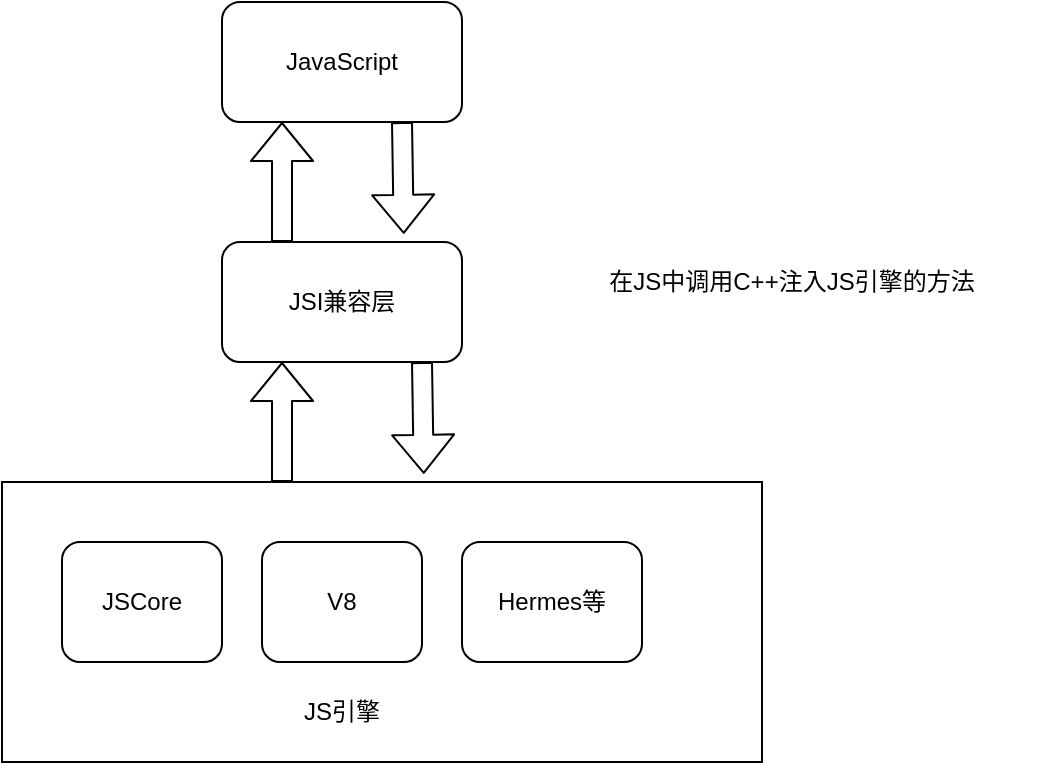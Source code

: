 <mxfile>
    <diagram id="I7O3Qhy_XwQsBlH62RXv" name="第 1 页">
        <mxGraphModel dx="697" dy="444" grid="1" gridSize="10" guides="1" tooltips="1" connect="1" arrows="1" fold="1" page="1" pageScale="1" pageWidth="827" pageHeight="1169" math="0" shadow="0">
            <root>
                <mxCell id="0"/>
                <mxCell id="1" parent="0"/>
                <mxCell id="2" value="JavaScript" style="rounded=1;whiteSpace=wrap;html=1;" vertex="1" parent="1">
                    <mxGeometry x="190" y="20" width="120" height="60" as="geometry"/>
                </mxCell>
                <mxCell id="3" value="JSI兼容层" style="rounded=1;whiteSpace=wrap;html=1;" vertex="1" parent="1">
                    <mxGeometry x="190" y="140" width="120" height="60" as="geometry"/>
                </mxCell>
                <mxCell id="6" value="" style="rounded=0;whiteSpace=wrap;html=1;" vertex="1" parent="1">
                    <mxGeometry x="80" y="260" width="380" height="140" as="geometry"/>
                </mxCell>
                <mxCell id="7" value="JSCore" style="rounded=1;whiteSpace=wrap;html=1;" vertex="1" parent="1">
                    <mxGeometry x="110" y="290" width="80" height="60" as="geometry"/>
                </mxCell>
                <mxCell id="8" value="V8" style="rounded=1;whiteSpace=wrap;html=1;" vertex="1" parent="1">
                    <mxGeometry x="210" y="290" width="80" height="60" as="geometry"/>
                </mxCell>
                <mxCell id="9" value="Hermes等" style="rounded=1;whiteSpace=wrap;html=1;" vertex="1" parent="1">
                    <mxGeometry x="310" y="290" width="90" height="60" as="geometry"/>
                </mxCell>
                <mxCell id="10" value="JS引擎" style="text;html=1;strokeColor=none;fillColor=none;align=center;verticalAlign=middle;whiteSpace=wrap;rounded=0;" vertex="1" parent="1">
                    <mxGeometry x="220" y="360" width="60" height="30" as="geometry"/>
                </mxCell>
                <mxCell id="11" value="" style="shape=flexArrow;endArrow=classic;html=1;entryX=0.174;entryY=-0.068;entryDx=0;entryDy=0;entryPerimeter=0;" edge="1" parent="1">
                    <mxGeometry width="50" height="50" relative="1" as="geometry">
                        <mxPoint x="280" y="80" as="sourcePoint"/>
                        <mxPoint x="280.88" y="135.92" as="targetPoint"/>
                    </mxGeometry>
                </mxCell>
                <mxCell id="12" value="" style="shape=flexArrow;endArrow=classic;html=1;entryX=0.174;entryY=-0.068;entryDx=0;entryDy=0;entryPerimeter=0;" edge="1" parent="1">
                    <mxGeometry width="50" height="50" relative="1" as="geometry">
                        <mxPoint x="290" y="200" as="sourcePoint"/>
                        <mxPoint x="290.88" y="255.92" as="targetPoint"/>
                    </mxGeometry>
                </mxCell>
                <mxCell id="13" value="" style="shape=flexArrow;endArrow=classic;html=1;exitX=0.25;exitY=0;exitDx=0;exitDy=0;" edge="1" parent="1" source="3">
                    <mxGeometry width="50" height="50" relative="1" as="geometry">
                        <mxPoint x="170" y="130" as="sourcePoint"/>
                        <mxPoint x="220" y="80" as="targetPoint"/>
                    </mxGeometry>
                </mxCell>
                <mxCell id="14" value="" style="shape=flexArrow;endArrow=classic;html=1;exitX=0.25;exitY=0;exitDx=0;exitDy=0;" edge="1" parent="1">
                    <mxGeometry width="50" height="50" relative="1" as="geometry">
                        <mxPoint x="220" y="260" as="sourcePoint"/>
                        <mxPoint x="220" y="200" as="targetPoint"/>
                    </mxGeometry>
                </mxCell>
                <mxCell id="15" value="在JS中调用C++注入JS引擎的方法" style="text;html=1;strokeColor=none;fillColor=none;align=center;verticalAlign=middle;whiteSpace=wrap;rounded=0;" vertex="1" parent="1">
                    <mxGeometry x="350" y="120" width="250" height="80" as="geometry"/>
                </mxCell>
            </root>
        </mxGraphModel>
    </diagram>
</mxfile>